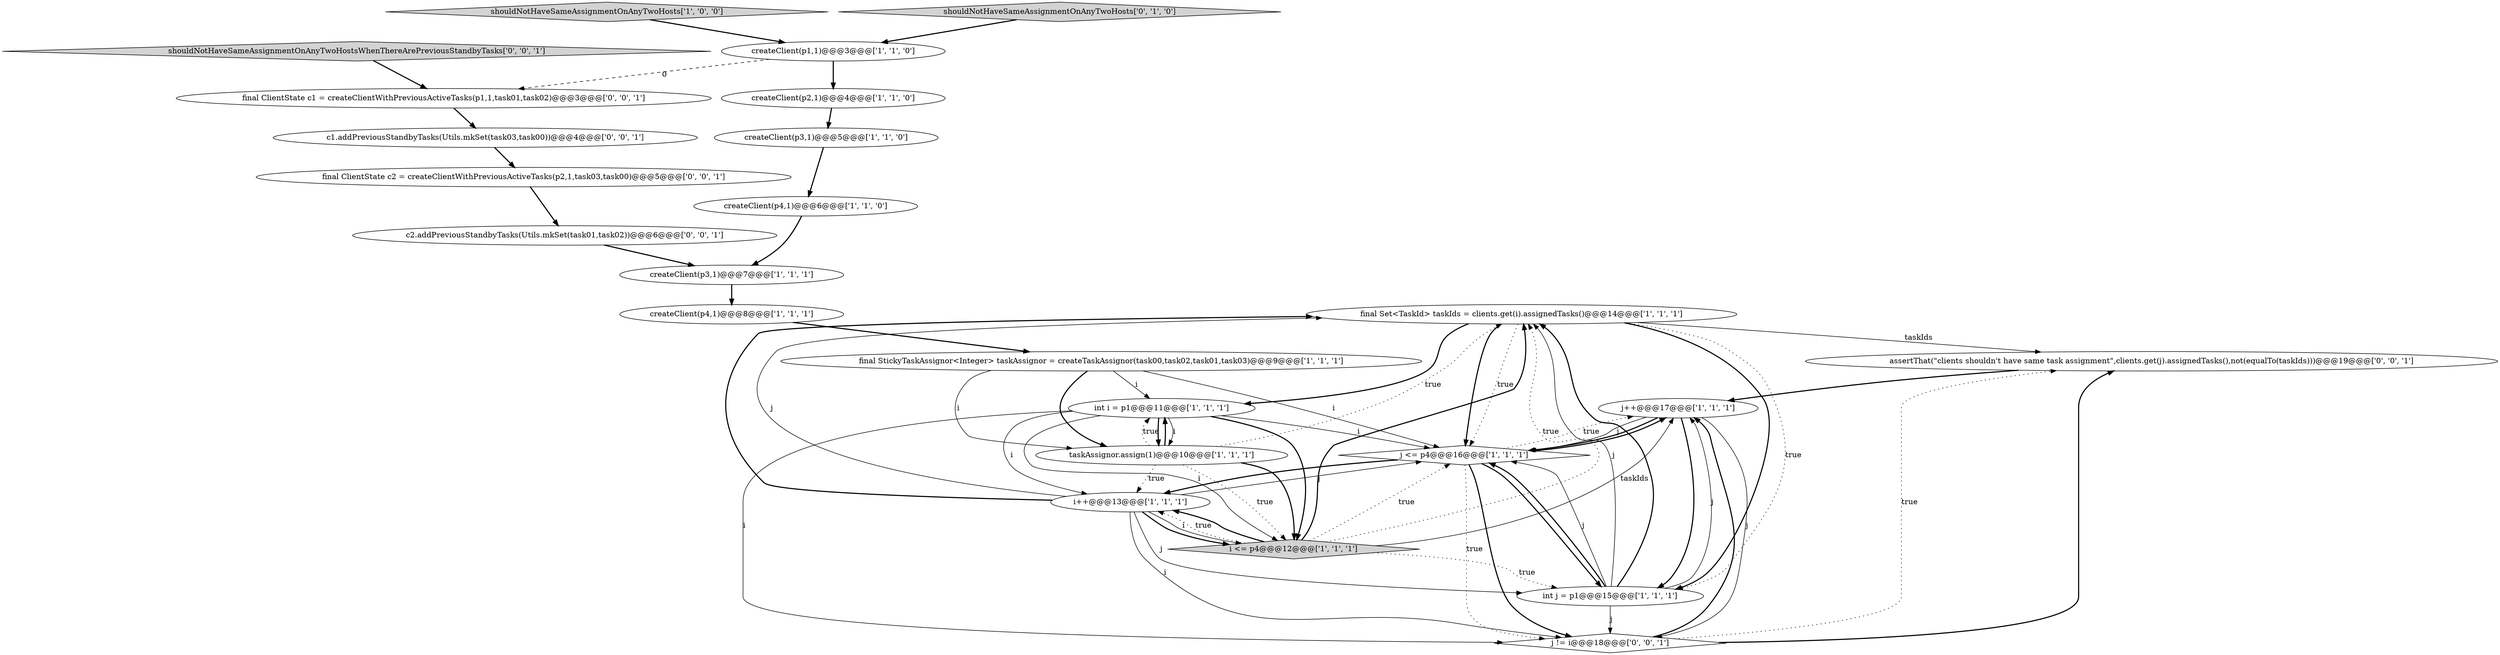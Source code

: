 digraph {
7 [style = filled, label = "final Set<TaskId> taskIds = clients.get(i).assignedTasks()@@@14@@@['1', '1', '1']", fillcolor = white, shape = ellipse image = "AAA0AAABBB1BBB"];
18 [style = filled, label = "final ClientState c2 = createClientWithPreviousActiveTasks(p2,1,task03,task00)@@@5@@@['0', '0', '1']", fillcolor = white, shape = ellipse image = "AAA0AAABBB3BBB"];
20 [style = filled, label = "assertThat(\"clients shouldn't have same task assignment\",clients.get(j).assignedTasks(),not(equalTo(taskIds)))@@@19@@@['0', '0', '1']", fillcolor = white, shape = ellipse image = "AAA0AAABBB3BBB"];
5 [style = filled, label = "shouldNotHaveSameAssignmentOnAnyTwoHosts['1', '0', '0']", fillcolor = lightgray, shape = diamond image = "AAA0AAABBB1BBB"];
4 [style = filled, label = "i++@@@13@@@['1', '1', '1']", fillcolor = white, shape = ellipse image = "AAA0AAABBB1BBB"];
8 [style = filled, label = "createClient(p1,1)@@@3@@@['1', '1', '0']", fillcolor = white, shape = ellipse image = "AAA0AAABBB1BBB"];
16 [style = filled, label = "shouldNotHaveSameAssignmentOnAnyTwoHosts['0', '1', '0']", fillcolor = lightgray, shape = diamond image = "AAA0AAABBB2BBB"];
11 [style = filled, label = "createClient(p3,1)@@@5@@@['1', '1', '0']", fillcolor = white, shape = ellipse image = "AAA0AAABBB1BBB"];
0 [style = filled, label = "createClient(p2,1)@@@4@@@['1', '1', '0']", fillcolor = white, shape = ellipse image = "AAA0AAABBB1BBB"];
2 [style = filled, label = "createClient(p3,1)@@@7@@@['1', '1', '1']", fillcolor = white, shape = ellipse image = "AAA0AAABBB1BBB"];
23 [style = filled, label = "shouldNotHaveSameAssignmentOnAnyTwoHostsWhenThereArePreviousStandbyTasks['0', '0', '1']", fillcolor = lightgray, shape = diamond image = "AAA0AAABBB3BBB"];
3 [style = filled, label = "createClient(p4,1)@@@8@@@['1', '1', '1']", fillcolor = white, shape = ellipse image = "AAA0AAABBB1BBB"];
19 [style = filled, label = "c1.addPreviousStandbyTasks(Utils.mkSet(task03,task00))@@@4@@@['0', '0', '1']", fillcolor = white, shape = ellipse image = "AAA0AAABBB3BBB"];
10 [style = filled, label = "int i = p1@@@11@@@['1', '1', '1']", fillcolor = white, shape = ellipse image = "AAA0AAABBB1BBB"];
14 [style = filled, label = "final StickyTaskAssignor<Integer> taskAssignor = createTaskAssignor(task00,task02,task01,task03)@@@9@@@['1', '1', '1']", fillcolor = white, shape = ellipse image = "AAA0AAABBB1BBB"];
9 [style = filled, label = "j++@@@17@@@['1', '1', '1']", fillcolor = white, shape = ellipse image = "AAA0AAABBB1BBB"];
6 [style = filled, label = "taskAssignor.assign(1)@@@10@@@['1', '1', '1']", fillcolor = white, shape = ellipse image = "AAA0AAABBB1BBB"];
22 [style = filled, label = "j != i@@@18@@@['0', '0', '1']", fillcolor = white, shape = diamond image = "AAA0AAABBB3BBB"];
12 [style = filled, label = "j <= p4@@@16@@@['1', '1', '1']", fillcolor = white, shape = diamond image = "AAA0AAABBB1BBB"];
1 [style = filled, label = "createClient(p4,1)@@@6@@@['1', '1', '0']", fillcolor = white, shape = ellipse image = "AAA0AAABBB1BBB"];
15 [style = filled, label = "i <= p4@@@12@@@['1', '1', '1']", fillcolor = lightgray, shape = diamond image = "AAA0AAABBB1BBB"];
13 [style = filled, label = "int j = p1@@@15@@@['1', '1', '1']", fillcolor = white, shape = ellipse image = "AAA0AAABBB1BBB"];
17 [style = filled, label = "final ClientState c1 = createClientWithPreviousActiveTasks(p1,1,task01,task02)@@@3@@@['0', '0', '1']", fillcolor = white, shape = ellipse image = "AAA0AAABBB3BBB"];
21 [style = filled, label = "c2.addPreviousStandbyTasks(Utils.mkSet(task01,task02))@@@6@@@['0', '0', '1']", fillcolor = white, shape = ellipse image = "AAA0AAABBB3BBB"];
7->13 [style = bold, label=""];
5->8 [style = bold, label=""];
10->12 [style = solid, label="i"];
15->9 [style = solid, label="taskIds"];
19->18 [style = bold, label=""];
13->7 [style = solid, label="j"];
10->15 [style = bold, label=""];
15->7 [style = bold, label=""];
16->8 [style = bold, label=""];
20->9 [style = bold, label=""];
11->1 [style = bold, label=""];
7->10 [style = bold, label=""];
7->12 [style = bold, label=""];
7->13 [style = dotted, label="true"];
2->3 [style = bold, label=""];
3->14 [style = bold, label=""];
4->15 [style = bold, label=""];
22->9 [style = bold, label=""];
4->13 [style = solid, label="j"];
0->11 [style = bold, label=""];
14->10 [style = solid, label="i"];
14->12 [style = solid, label="i"];
13->12 [style = solid, label="j"];
10->4 [style = solid, label="i"];
7->20 [style = solid, label="taskIds"];
15->7 [style = dotted, label="true"];
12->9 [style = bold, label=""];
10->6 [style = bold, label=""];
17->19 [style = bold, label=""];
4->7 [style = bold, label=""];
6->15 [style = bold, label=""];
10->6 [style = solid, label="i"];
7->12 [style = dotted, label="true"];
21->2 [style = bold, label=""];
15->4 [style = dotted, label="true"];
15->13 [style = dotted, label="true"];
8->0 [style = bold, label=""];
6->10 [style = dotted, label="true"];
12->13 [style = bold, label=""];
9->12 [style = solid, label="j"];
14->6 [style = solid, label="i"];
12->22 [style = dotted, label="true"];
13->12 [style = bold, label=""];
22->20 [style = dotted, label="true"];
6->4 [style = dotted, label="true"];
12->4 [style = bold, label=""];
22->20 [style = bold, label=""];
10->15 [style = solid, label="i"];
13->7 [style = bold, label=""];
4->15 [style = solid, label="i"];
6->10 [style = bold, label=""];
4->12 [style = solid, label="j"];
10->22 [style = solid, label="i"];
15->4 [style = bold, label=""];
6->7 [style = dotted, label="true"];
15->12 [style = dotted, label="true"];
8->17 [style = dashed, label="0"];
23->17 [style = bold, label=""];
1->2 [style = bold, label=""];
4->7 [style = solid, label="j"];
9->12 [style = bold, label=""];
18->21 [style = bold, label=""];
13->22 [style = solid, label="j"];
9->22 [style = solid, label="j"];
12->9 [style = dotted, label="true"];
14->6 [style = bold, label=""];
12->22 [style = bold, label=""];
13->9 [style = solid, label="j"];
9->13 [style = bold, label=""];
6->15 [style = dotted, label="true"];
4->22 [style = solid, label="i"];
}
